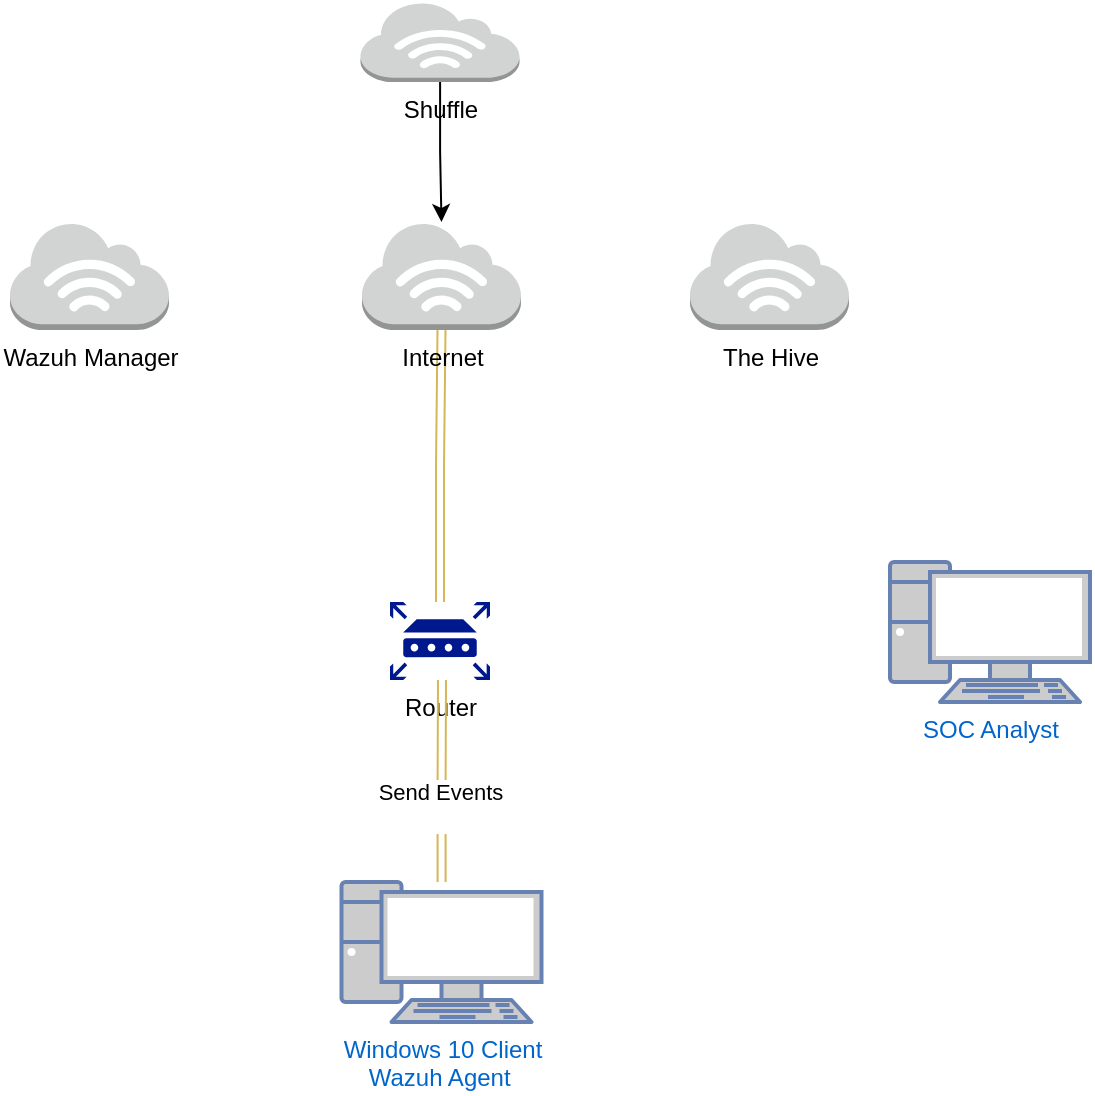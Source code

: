 <mxfile version="24.4.9" type="github">
  <diagram name="Page-1" id="O6B_Zb0vm14IqtCXPeRX">
    <mxGraphModel dx="1434" dy="784" grid="1" gridSize="10" guides="1" tooltips="1" connect="1" arrows="1" fold="1" page="1" pageScale="1" pageWidth="850" pageHeight="1100" math="0" shadow="0">
      <root>
        <mxCell id="0" />
        <mxCell id="1" parent="0" />
        <mxCell id="XZ4pZrW2lOcdoJRMUi_P-1" value="Windows 10 Client&lt;div&gt;Wazuh Agent&amp;nbsp;&lt;/div&gt;" style="fontColor=#0066CC;verticalAlign=top;verticalLabelPosition=bottom;labelPosition=center;align=center;html=1;outlineConnect=0;fillColor=#CCCCCC;strokeColor=#6881B3;gradientColor=none;gradientDirection=north;strokeWidth=2;shape=mxgraph.networks.pc;" vertex="1" parent="1">
          <mxGeometry x="365.75" y="550" width="100" height="70" as="geometry" />
        </mxCell>
        <mxCell id="XZ4pZrW2lOcdoJRMUi_P-11" style="edgeStyle=orthogonalEdgeStyle;rounded=0;orthogonalLoop=1;jettySize=auto;html=1;shape=link;fillColor=#fff2cc;strokeColor=#d6b656;" edge="1" parent="1" source="XZ4pZrW2lOcdoJRMUi_P-2" target="XZ4pZrW2lOcdoJRMUi_P-3">
          <mxGeometry relative="1" as="geometry" />
        </mxCell>
        <mxCell id="XZ4pZrW2lOcdoJRMUi_P-2" value="Router" style="sketch=0;aspect=fixed;pointerEvents=1;shadow=0;dashed=0;html=1;strokeColor=none;labelPosition=center;verticalLabelPosition=bottom;verticalAlign=top;align=center;fillColor=#00188D;shape=mxgraph.mscae.enterprise.router" vertex="1" parent="1">
          <mxGeometry x="390" y="410" width="50" height="39" as="geometry" />
        </mxCell>
        <mxCell id="XZ4pZrW2lOcdoJRMUi_P-3" value="Internet&lt;div&gt;&lt;br&gt;&lt;/div&gt;" style="outlineConnect=0;dashed=0;verticalLabelPosition=bottom;verticalAlign=top;align=center;html=1;shape=mxgraph.aws3.internet_3;fillColor=#D2D3D3;gradientColor=none;" vertex="1" parent="1">
          <mxGeometry x="376" y="220" width="79.5" height="54" as="geometry" />
        </mxCell>
        <mxCell id="XZ4pZrW2lOcdoJRMUi_P-4" value="&lt;div&gt;Wazuh Manager&lt;/div&gt;&lt;div&gt;&lt;br&gt;&lt;/div&gt;" style="outlineConnect=0;dashed=0;verticalLabelPosition=bottom;verticalAlign=top;align=center;html=1;shape=mxgraph.aws3.internet_3;fillColor=#D2D3D3;gradientColor=none;" vertex="1" parent="1">
          <mxGeometry x="200" y="220" width="79.5" height="54" as="geometry" />
        </mxCell>
        <mxCell id="XZ4pZrW2lOcdoJRMUi_P-5" value="The Hive&lt;div&gt;&lt;br&gt;&lt;/div&gt;" style="outlineConnect=0;dashed=0;verticalLabelPosition=bottom;verticalAlign=top;align=center;html=1;shape=mxgraph.aws3.internet_3;fillColor=#D2D3D3;gradientColor=none;" vertex="1" parent="1">
          <mxGeometry x="540" y="220" width="79.5" height="54" as="geometry" />
        </mxCell>
        <mxCell id="XZ4pZrW2lOcdoJRMUi_P-7" value="" style="edgeStyle=orthogonalEdgeStyle;rounded=0;orthogonalLoop=1;jettySize=auto;html=1;" edge="1" parent="1" source="XZ4pZrW2lOcdoJRMUi_P-6" target="XZ4pZrW2lOcdoJRMUi_P-3">
          <mxGeometry relative="1" as="geometry" />
        </mxCell>
        <mxCell id="XZ4pZrW2lOcdoJRMUi_P-6" value="&lt;div&gt;Shuffle&lt;/div&gt;&lt;div&gt;&lt;br&gt;&lt;/div&gt;" style="outlineConnect=0;dashed=0;verticalLabelPosition=bottom;verticalAlign=top;align=center;html=1;shape=mxgraph.aws3.internet_3;fillColor=#D2D3D3;gradientColor=none;" vertex="1" parent="1">
          <mxGeometry x="375.25" y="110" width="79.5" height="40" as="geometry" />
        </mxCell>
        <mxCell id="XZ4pZrW2lOcdoJRMUi_P-8" value="SOC Analyst&lt;div&gt;&lt;br&gt;&lt;/div&gt;" style="fontColor=#0066CC;verticalAlign=top;verticalLabelPosition=bottom;labelPosition=center;align=center;html=1;outlineConnect=0;fillColor=#CCCCCC;strokeColor=#6881B3;gradientColor=none;gradientDirection=north;strokeWidth=2;shape=mxgraph.networks.pc;" vertex="1" parent="1">
          <mxGeometry x="640" y="390" width="100" height="70" as="geometry" />
        </mxCell>
        <mxCell id="XZ4pZrW2lOcdoJRMUi_P-9" style="edgeStyle=orthogonalEdgeStyle;rounded=0;orthogonalLoop=1;jettySize=auto;html=1;entryX=0.52;entryY=1;entryDx=0;entryDy=0;entryPerimeter=0;startArrow=classic;startFill=1;shape=link;fillColor=#fff2cc;strokeColor=#d6b656;" edge="1" parent="1" source="XZ4pZrW2lOcdoJRMUi_P-1" target="XZ4pZrW2lOcdoJRMUi_P-2">
          <mxGeometry relative="1" as="geometry" />
        </mxCell>
        <mxCell id="XZ4pZrW2lOcdoJRMUi_P-10" value="Send Events&lt;div&gt;&lt;br&gt;&lt;/div&gt;" style="edgeLabel;html=1;align=center;verticalAlign=middle;resizable=0;points=[];" vertex="1" connectable="0" parent="XZ4pZrW2lOcdoJRMUi_P-9">
          <mxGeometry x="-0.249" y="1" relative="1" as="geometry">
            <mxPoint as="offset" />
          </mxGeometry>
        </mxCell>
      </root>
    </mxGraphModel>
  </diagram>
</mxfile>
